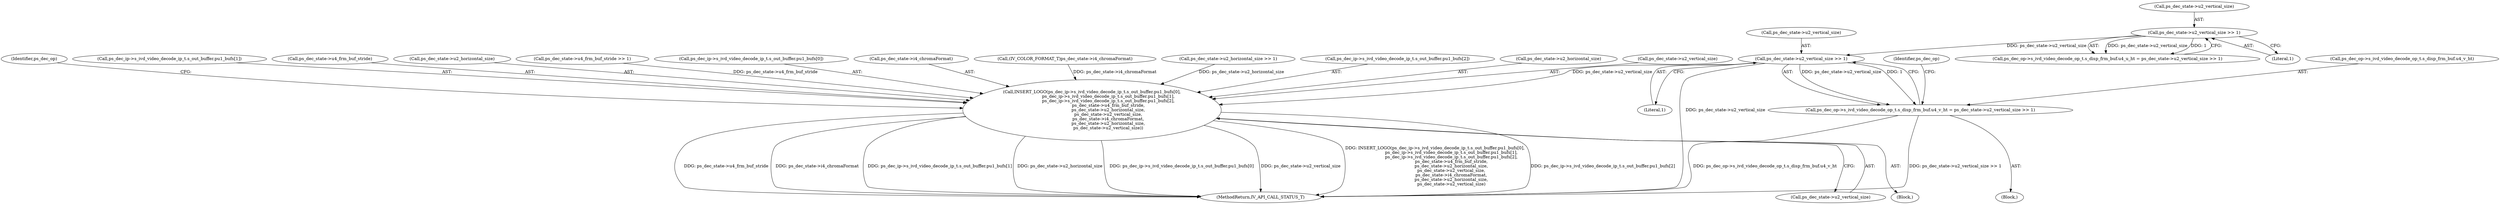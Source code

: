 digraph "0_Android_a86eb798d077b9b25c8f8c77e3c02c2f287c1ce7@pointer" {
"1001324" [label="(Call,ps_dec_state->u2_vertical_size >> 1)"];
"1001285" [label="(Call,ps_dec_state->u2_vertical_size >> 1)"];
"1001316" [label="(Call,ps_dec_op->s_ivd_video_decode_op_t.s_disp_frm_buf.u4_v_ht = ps_dec_state->u2_vertical_size >> 1)"];
"1001620" [label="(Call,INSERT_LOGO(ps_dec_ip->s_ivd_video_decode_ip_t.s_out_buffer.pu1_bufs[0],\n                        ps_dec_ip->s_ivd_video_decode_ip_t.s_out_buffer.pu1_bufs[1],\n                        ps_dec_ip->s_ivd_video_decode_ip_t.s_out_buffer.pu1_bufs[2],\n                        ps_dec_state->u4_frm_buf_stride,\n                        ps_dec_state->u2_horizontal_size,\n                        ps_dec_state->u2_vertical_size,\n                        ps_dec_state->i4_chromaFormat,\n                        ps_dec_state->u2_horizontal_size,\n                        ps_dec_state->u2_vertical_size))"];
"1001657" [label="(Call,ps_dec_state->i4_chromaFormat)"];
"1001663" [label="(Call,ps_dec_state->u2_vertical_size)"];
"1001289" [label="(Literal,1)"];
"1001181" [label="(Call,(IV_COLOR_FORMAT_T)ps_dec_state->i4_chromaFormat)"];
"1001620" [label="(Call,INSERT_LOGO(ps_dec_ip->s_ivd_video_decode_ip_t.s_out_buffer.pu1_bufs[0],\n                        ps_dec_ip->s_ivd_video_decode_ip_t.s_out_buffer.pu1_bufs[1],\n                        ps_dec_ip->s_ivd_video_decode_ip_t.s_out_buffer.pu1_bufs[2],\n                        ps_dec_state->u4_frm_buf_stride,\n                        ps_dec_state->u2_horizontal_size,\n                        ps_dec_state->u2_vertical_size,\n                        ps_dec_state->i4_chromaFormat,\n                        ps_dec_state->u2_horizontal_size,\n                        ps_dec_state->u2_vertical_size))"];
"1001324" [label="(Call,ps_dec_state->u2_vertical_size >> 1)"];
"1001298" [label="(Call,ps_dec_state->u2_horizontal_size >> 1)"];
"1001333" [label="(Identifier,ps_dec_op)"];
"1001639" [label="(Call,ps_dec_ip->s_ivd_video_decode_ip_t.s_out_buffer.pu1_bufs[2])"];
"1001316" [label="(Call,ps_dec_op->s_ivd_video_decode_op_t.s_disp_frm_buf.u4_v_ht = ps_dec_state->u2_vertical_size >> 1)"];
"1001285" [label="(Call,ps_dec_state->u2_vertical_size >> 1)"];
"1001651" [label="(Call,ps_dec_state->u2_horizontal_size)"];
"1001286" [label="(Call,ps_dec_state->u2_vertical_size)"];
"1001654" [label="(Call,ps_dec_state->u2_vertical_size)"];
"1001669" [label="(Identifier,ps_dec_op)"];
"1001317" [label="(Call,ps_dec_op->s_ivd_video_decode_op_t.s_disp_frm_buf.u4_v_ht)"];
"1001277" [label="(Call,ps_dec_op->s_ivd_video_decode_op_t.s_disp_frm_buf.u4_u_ht = ps_dec_state->u2_vertical_size >> 1)"];
"1001630" [label="(Call,ps_dec_ip->s_ivd_video_decode_ip_t.s_out_buffer.pu1_bufs[1])"];
"1001648" [label="(Call,ps_dec_state->u4_frm_buf_stride)"];
"1001619" [label="(Block,)"];
"1001660" [label="(Call,ps_dec_state->u2_horizontal_size)"];
"1001311" [label="(Call,ps_dec_state->u4_frm_buf_stride >> 1)"];
"1001621" [label="(Call,ps_dec_ip->s_ivd_video_decode_ip_t.s_out_buffer.pu1_bufs[0])"];
"1001110" [label="(Block,)"];
"1001325" [label="(Call,ps_dec_state->u2_vertical_size)"];
"1001328" [label="(Literal,1)"];
"1001695" [label="(MethodReturn,IV_API_CALL_STATUS_T)"];
"1001324" -> "1001316"  [label="AST: "];
"1001324" -> "1001328"  [label="CFG: "];
"1001325" -> "1001324"  [label="AST: "];
"1001328" -> "1001324"  [label="AST: "];
"1001316" -> "1001324"  [label="CFG: "];
"1001324" -> "1001695"  [label="DDG: ps_dec_state->u2_vertical_size"];
"1001324" -> "1001316"  [label="DDG: ps_dec_state->u2_vertical_size"];
"1001324" -> "1001316"  [label="DDG: 1"];
"1001285" -> "1001324"  [label="DDG: ps_dec_state->u2_vertical_size"];
"1001324" -> "1001620"  [label="DDG: ps_dec_state->u2_vertical_size"];
"1001285" -> "1001277"  [label="AST: "];
"1001285" -> "1001289"  [label="CFG: "];
"1001286" -> "1001285"  [label="AST: "];
"1001289" -> "1001285"  [label="AST: "];
"1001277" -> "1001285"  [label="CFG: "];
"1001285" -> "1001277"  [label="DDG: ps_dec_state->u2_vertical_size"];
"1001285" -> "1001277"  [label="DDG: 1"];
"1001316" -> "1001110"  [label="AST: "];
"1001317" -> "1001316"  [label="AST: "];
"1001333" -> "1001316"  [label="CFG: "];
"1001316" -> "1001695"  [label="DDG: ps_dec_op->s_ivd_video_decode_op_t.s_disp_frm_buf.u4_v_ht"];
"1001316" -> "1001695"  [label="DDG: ps_dec_state->u2_vertical_size >> 1"];
"1001620" -> "1001619"  [label="AST: "];
"1001620" -> "1001663"  [label="CFG: "];
"1001621" -> "1001620"  [label="AST: "];
"1001630" -> "1001620"  [label="AST: "];
"1001639" -> "1001620"  [label="AST: "];
"1001648" -> "1001620"  [label="AST: "];
"1001651" -> "1001620"  [label="AST: "];
"1001654" -> "1001620"  [label="AST: "];
"1001657" -> "1001620"  [label="AST: "];
"1001660" -> "1001620"  [label="AST: "];
"1001663" -> "1001620"  [label="AST: "];
"1001669" -> "1001620"  [label="CFG: "];
"1001620" -> "1001695"  [label="DDG: ps_dec_state->u2_horizontal_size"];
"1001620" -> "1001695"  [label="DDG: ps_dec_ip->s_ivd_video_decode_ip_t.s_out_buffer.pu1_bufs[0]"];
"1001620" -> "1001695"  [label="DDG: ps_dec_state->u2_vertical_size"];
"1001620" -> "1001695"  [label="DDG: INSERT_LOGO(ps_dec_ip->s_ivd_video_decode_ip_t.s_out_buffer.pu1_bufs[0],\n                        ps_dec_ip->s_ivd_video_decode_ip_t.s_out_buffer.pu1_bufs[1],\n                        ps_dec_ip->s_ivd_video_decode_ip_t.s_out_buffer.pu1_bufs[2],\n                        ps_dec_state->u4_frm_buf_stride,\n                        ps_dec_state->u2_horizontal_size,\n                        ps_dec_state->u2_vertical_size,\n                        ps_dec_state->i4_chromaFormat,\n                        ps_dec_state->u2_horizontal_size,\n                        ps_dec_state->u2_vertical_size)"];
"1001620" -> "1001695"  [label="DDG: ps_dec_ip->s_ivd_video_decode_ip_t.s_out_buffer.pu1_bufs[2]"];
"1001620" -> "1001695"  [label="DDG: ps_dec_state->u4_frm_buf_stride"];
"1001620" -> "1001695"  [label="DDG: ps_dec_state->i4_chromaFormat"];
"1001620" -> "1001695"  [label="DDG: ps_dec_ip->s_ivd_video_decode_ip_t.s_out_buffer.pu1_bufs[1]"];
"1001311" -> "1001620"  [label="DDG: ps_dec_state->u4_frm_buf_stride"];
"1001298" -> "1001620"  [label="DDG: ps_dec_state->u2_horizontal_size"];
"1001181" -> "1001620"  [label="DDG: ps_dec_state->i4_chromaFormat"];
}
